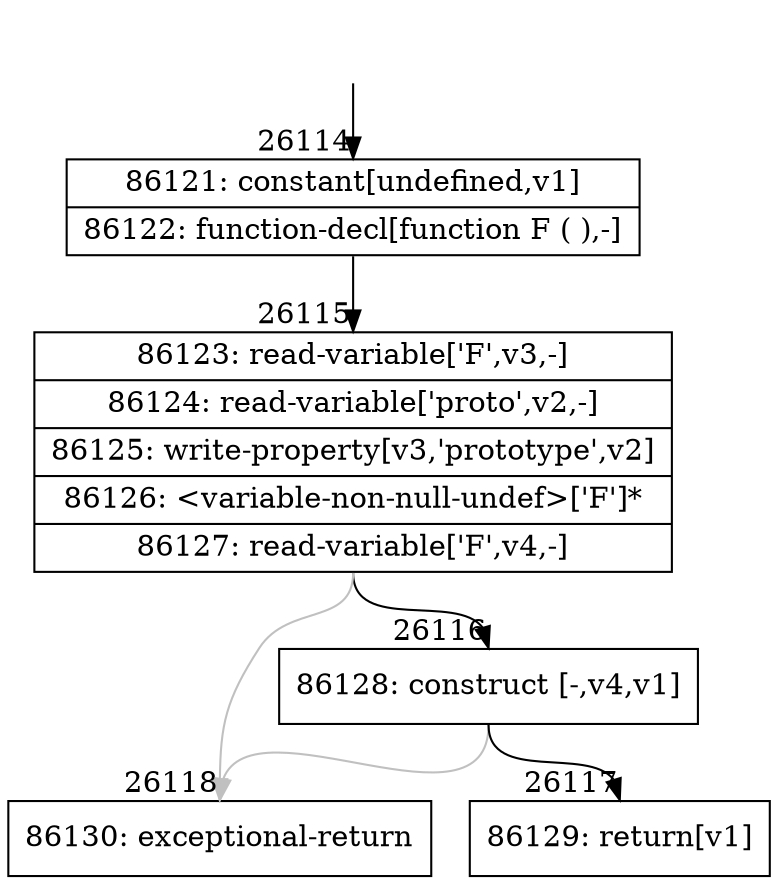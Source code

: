 digraph {
rankdir="TD"
BB_entry2291[shape=none,label=""];
BB_entry2291 -> BB26114 [tailport=s, headport=n, headlabel="    26114"]
BB26114 [shape=record label="{86121: constant[undefined,v1]|86122: function-decl[function F ( ),-]}" ] 
BB26114 -> BB26115 [tailport=s, headport=n, headlabel="      26115"]
BB26115 [shape=record label="{86123: read-variable['F',v3,-]|86124: read-variable['proto',v2,-]|86125: write-property[v3,'prototype',v2]|86126: \<variable-non-null-undef\>['F']*|86127: read-variable['F',v4,-]}" ] 
BB26115 -> BB26116 [tailport=s, headport=n, headlabel="      26116"]
BB26115 -> BB26118 [tailport=s, headport=n, color=gray, headlabel="      26118"]
BB26116 [shape=record label="{86128: construct [-,v4,v1]}" ] 
BB26116 -> BB26117 [tailport=s, headport=n, headlabel="      26117"]
BB26116 -> BB26118 [tailport=s, headport=n, color=gray]
BB26117 [shape=record label="{86129: return[v1]}" ] 
BB26118 [shape=record label="{86130: exceptional-return}" ] 
//#$~ 47750
}
